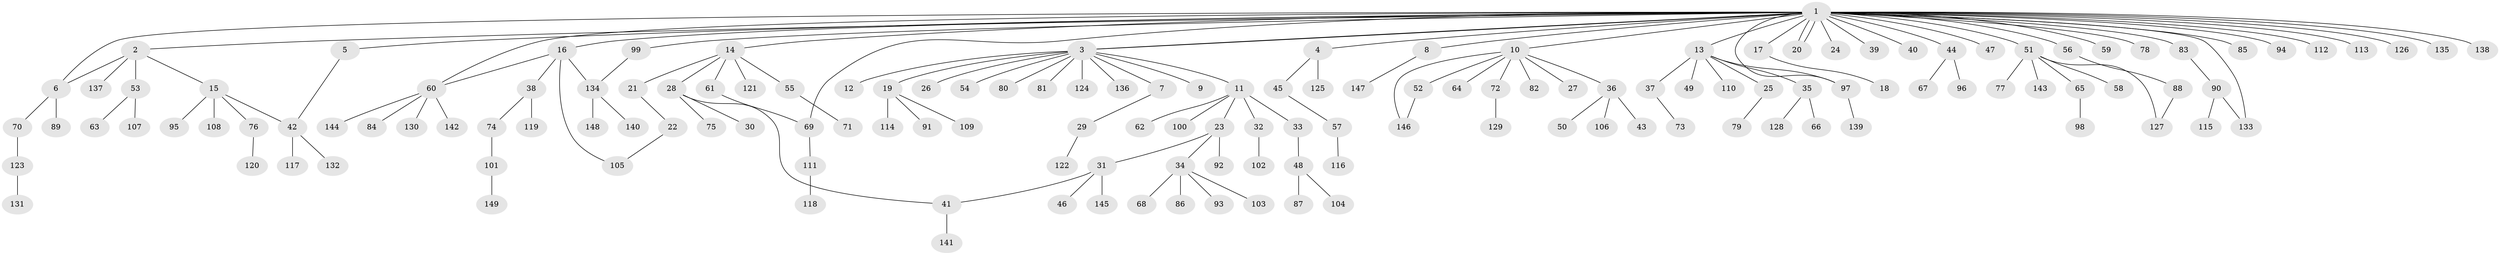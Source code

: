 // Generated by graph-tools (version 1.1) at 2025/01/03/09/25 03:01:51]
// undirected, 149 vertices, 161 edges
graph export_dot {
graph [start="1"]
  node [color=gray90,style=filled];
  1;
  2;
  3;
  4;
  5;
  6;
  7;
  8;
  9;
  10;
  11;
  12;
  13;
  14;
  15;
  16;
  17;
  18;
  19;
  20;
  21;
  22;
  23;
  24;
  25;
  26;
  27;
  28;
  29;
  30;
  31;
  32;
  33;
  34;
  35;
  36;
  37;
  38;
  39;
  40;
  41;
  42;
  43;
  44;
  45;
  46;
  47;
  48;
  49;
  50;
  51;
  52;
  53;
  54;
  55;
  56;
  57;
  58;
  59;
  60;
  61;
  62;
  63;
  64;
  65;
  66;
  67;
  68;
  69;
  70;
  71;
  72;
  73;
  74;
  75;
  76;
  77;
  78;
  79;
  80;
  81;
  82;
  83;
  84;
  85;
  86;
  87;
  88;
  89;
  90;
  91;
  92;
  93;
  94;
  95;
  96;
  97;
  98;
  99;
  100;
  101;
  102;
  103;
  104;
  105;
  106;
  107;
  108;
  109;
  110;
  111;
  112;
  113;
  114;
  115;
  116;
  117;
  118;
  119;
  120;
  121;
  122;
  123;
  124;
  125;
  126;
  127;
  128;
  129;
  130;
  131;
  132;
  133;
  134;
  135;
  136;
  137;
  138;
  139;
  140;
  141;
  142;
  143;
  144;
  145;
  146;
  147;
  148;
  149;
  1 -- 2;
  1 -- 3;
  1 -- 3;
  1 -- 4;
  1 -- 5;
  1 -- 6;
  1 -- 8;
  1 -- 10;
  1 -- 13;
  1 -- 14;
  1 -- 16;
  1 -- 17;
  1 -- 20;
  1 -- 20;
  1 -- 24;
  1 -- 39;
  1 -- 40;
  1 -- 44;
  1 -- 47;
  1 -- 51;
  1 -- 56;
  1 -- 59;
  1 -- 60;
  1 -- 69;
  1 -- 78;
  1 -- 83;
  1 -- 85;
  1 -- 94;
  1 -- 97;
  1 -- 99;
  1 -- 112;
  1 -- 113;
  1 -- 126;
  1 -- 133;
  1 -- 135;
  1 -- 138;
  2 -- 6;
  2 -- 15;
  2 -- 53;
  2 -- 137;
  3 -- 7;
  3 -- 9;
  3 -- 11;
  3 -- 12;
  3 -- 19;
  3 -- 26;
  3 -- 54;
  3 -- 80;
  3 -- 81;
  3 -- 124;
  3 -- 136;
  4 -- 45;
  4 -- 125;
  5 -- 42;
  6 -- 70;
  6 -- 89;
  7 -- 29;
  8 -- 147;
  10 -- 27;
  10 -- 36;
  10 -- 52;
  10 -- 64;
  10 -- 72;
  10 -- 82;
  10 -- 146;
  11 -- 23;
  11 -- 32;
  11 -- 33;
  11 -- 62;
  11 -- 100;
  13 -- 25;
  13 -- 35;
  13 -- 37;
  13 -- 49;
  13 -- 97;
  13 -- 110;
  14 -- 21;
  14 -- 28;
  14 -- 55;
  14 -- 61;
  14 -- 121;
  15 -- 42;
  15 -- 76;
  15 -- 95;
  15 -- 108;
  16 -- 38;
  16 -- 60;
  16 -- 105;
  16 -- 134;
  17 -- 18;
  19 -- 91;
  19 -- 109;
  19 -- 114;
  21 -- 22;
  22 -- 105;
  23 -- 31;
  23 -- 34;
  23 -- 92;
  25 -- 79;
  28 -- 30;
  28 -- 41;
  28 -- 75;
  29 -- 122;
  31 -- 41;
  31 -- 46;
  31 -- 145;
  32 -- 102;
  33 -- 48;
  34 -- 68;
  34 -- 86;
  34 -- 93;
  34 -- 103;
  35 -- 66;
  35 -- 128;
  36 -- 43;
  36 -- 50;
  36 -- 106;
  37 -- 73;
  38 -- 74;
  38 -- 119;
  41 -- 141;
  42 -- 117;
  42 -- 132;
  44 -- 67;
  44 -- 96;
  45 -- 57;
  48 -- 87;
  48 -- 104;
  51 -- 58;
  51 -- 65;
  51 -- 77;
  51 -- 127;
  51 -- 143;
  52 -- 146;
  53 -- 63;
  53 -- 107;
  55 -- 71;
  56 -- 88;
  57 -- 116;
  60 -- 84;
  60 -- 130;
  60 -- 142;
  60 -- 144;
  61 -- 69;
  65 -- 98;
  69 -- 111;
  70 -- 123;
  72 -- 129;
  74 -- 101;
  76 -- 120;
  83 -- 90;
  88 -- 127;
  90 -- 115;
  90 -- 133;
  97 -- 139;
  99 -- 134;
  101 -- 149;
  111 -- 118;
  123 -- 131;
  134 -- 140;
  134 -- 148;
}
